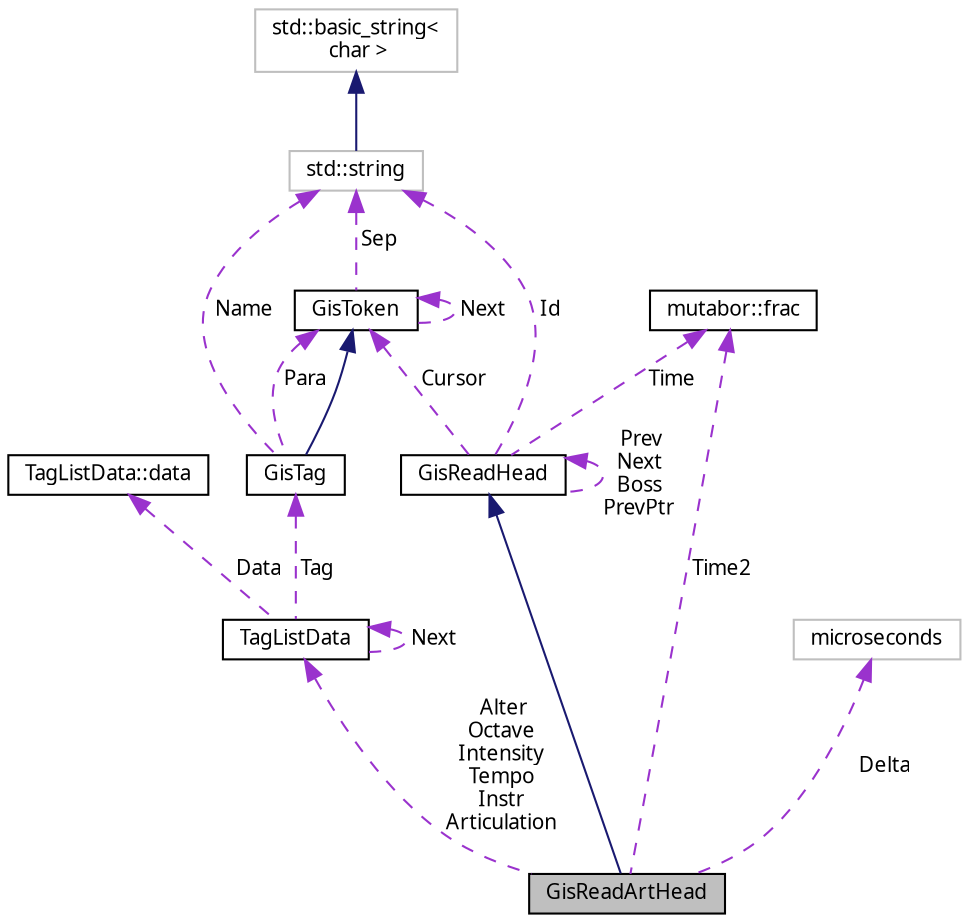 digraph "GisReadArtHead"
{
  edge [fontname="Sans",fontsize="10",labelfontname="Sans",labelfontsize="10"];
  node [fontname="Sans",fontsize="10",shape=record];
  Node2 [label="GisReadArtHead",height=0.2,width=0.4,color="black", fillcolor="grey75", style="filled", fontcolor="black"];
  Node3 -> Node2 [dir="back",color="midnightblue",fontsize="10",style="solid",fontname="Sans"];
  Node3 [label="GisReadHead",height=0.2,width=0.4,color="black", fillcolor="white", style="filled",URL="$d9/d81/classGisReadHead.html"];
  Node3 -> Node3 [dir="back",color="darkorchid3",fontsize="10",style="dashed",label=" Prev\nNext\nBoss\nPrevPtr" ,fontname="Sans"];
  Node4 -> Node3 [dir="back",color="darkorchid3",fontsize="10",style="dashed",label=" Id" ,fontname="Sans"];
  Node4 [label="std::string",height=0.2,width=0.4,color="grey75", fillcolor="white", style="filled",tooltip="STL class. "];
  Node5 -> Node4 [dir="back",color="midnightblue",fontsize="10",style="solid",fontname="Sans"];
  Node5 [label="std::basic_string\<\l char \>",height=0.2,width=0.4,color="grey75", fillcolor="white", style="filled",tooltip="STL class. "];
  Node6 -> Node3 [dir="back",color="darkorchid3",fontsize="10",style="dashed",label=" Cursor" ,fontname="Sans"];
  Node6 [label="GisToken",height=0.2,width=0.4,color="black", fillcolor="white", style="filled",URL="$d2/db7/classGisToken.html"];
  Node4 -> Node6 [dir="back",color="darkorchid3",fontsize="10",style="dashed",label=" Sep" ,fontname="Sans"];
  Node6 -> Node6 [dir="back",color="darkorchid3",fontsize="10",style="dashed",label=" Next" ,fontname="Sans"];
  Node7 -> Node3 [dir="back",color="darkorchid3",fontsize="10",style="dashed",label=" Time" ,fontname="Sans"];
  Node7 [label="mutabor::frac",height=0.2,width=0.4,color="black", fillcolor="white", style="filled",URL="$d9/ded/classmutabor_1_1frac.html"];
  Node8 -> Node2 [dir="back",color="darkorchid3",fontsize="10",style="dashed",label=" Alter\nOctave\nIntensity\nTempo\nInstr\nArticulation" ,fontname="Sans"];
  Node8 [label="TagListData",height=0.2,width=0.4,color="black", fillcolor="white", style="filled",URL="$d5/d11/structTagListData.html"];
  Node8 -> Node8 [dir="back",color="darkorchid3",fontsize="10",style="dashed",label=" Next" ,fontname="Sans"];
  Node9 -> Node8 [dir="back",color="darkorchid3",fontsize="10",style="dashed",label=" Data" ,fontname="Sans"];
  Node9 [label="TagListData::data",height=0.2,width=0.4,color="black", fillcolor="white", style="filled",URL="$de/d04/unionTagListData_1_1data.html"];
  Node10 -> Node8 [dir="back",color="darkorchid3",fontsize="10",style="dashed",label=" Tag" ,fontname="Sans"];
  Node10 [label="GisTag",height=0.2,width=0.4,color="black", fillcolor="white", style="filled",URL="$d2/d39/classGisTag.html"];
  Node6 -> Node10 [dir="back",color="midnightblue",fontsize="10",style="solid",fontname="Sans"];
  Node4 -> Node10 [dir="back",color="darkorchid3",fontsize="10",style="dashed",label=" Name" ,fontname="Sans"];
  Node6 -> Node10 [dir="back",color="darkorchid3",fontsize="10",style="dashed",label=" Para" ,fontname="Sans"];
  Node11 -> Node2 [dir="back",color="darkorchid3",fontsize="10",style="dashed",label=" Delta" ,fontname="Sans"];
  Node11 [label="microseconds",height=0.2,width=0.4,color="grey75", fillcolor="white", style="filled"];
  Node7 -> Node2 [dir="back",color="darkorchid3",fontsize="10",style="dashed",label=" Time2" ,fontname="Sans"];
}
